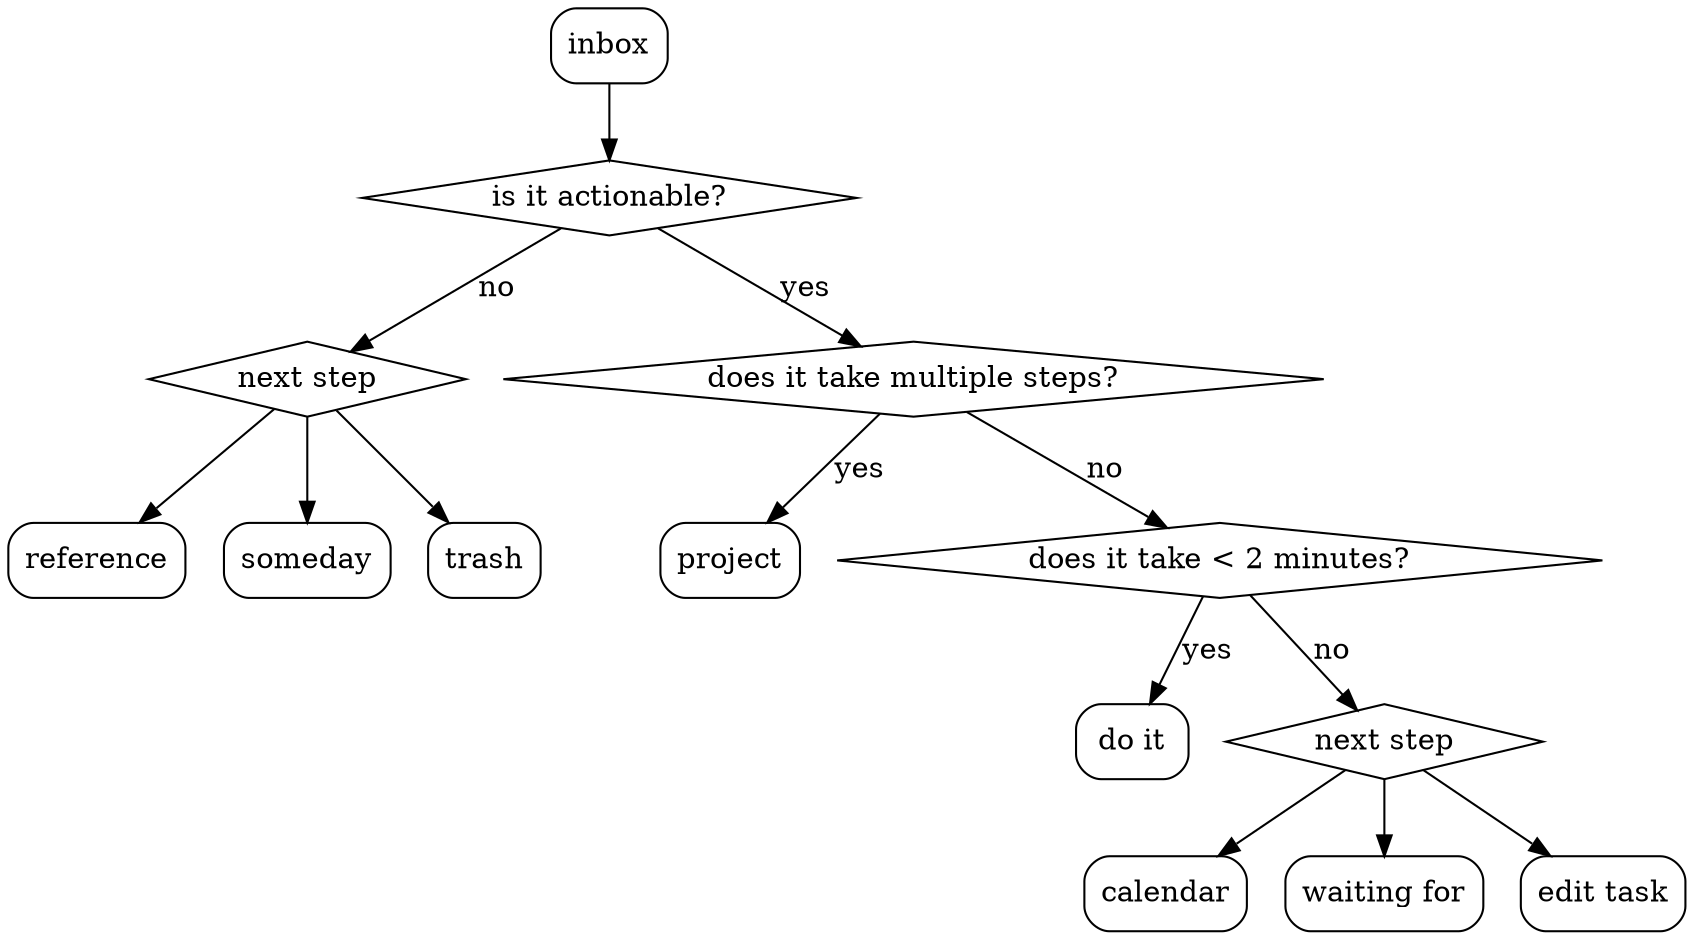 digraph {
 
     inbox[shape="box", style=rounded];
     is_actionable[shape="diamond", label="is it actionable?" style=""];

     no[shape="diamond", label="next step"];

     reference[shape="box", style=rounded];
     someday[shape="box", style=rounded];
     trash[shape="box", style=rounded];

     multiple_steps[shape="diamond", label="does it take multiple steps?"];
     
     project[shape="box", style=rounded];

     less_2_minutes[shape="diamond", label="does it take < 2 minutes?"];
    
     do_it[shape="box", label="do it", style=rounded];

     no2[shape="diamond", label="next step"];

     calendar[shape="box", style=rounded];
     waiting_for[shape="box", label="waiting for", style=rounded];
     edit_task[shape="box", label="edit task" style=rounded];
     
 
     inbox -> is_actionable;
     is_actionable -> multiple_steps[label="yes"];
     is_actionable -> no[label="no"];
     no -> reference;
     no -> someday;
     no -> trash;


     multiple_steps -> project[label="yes"];
     
     multiple_steps -> less_2_minutes[label="no"];

     less_2_minutes -> do_it[label="yes"];

     less_2_minutes -> no2[label="no"];
     
     no2 -> calendar;
     no2 -> waiting_for;
     no2 -> edit_task;
     
     
}
